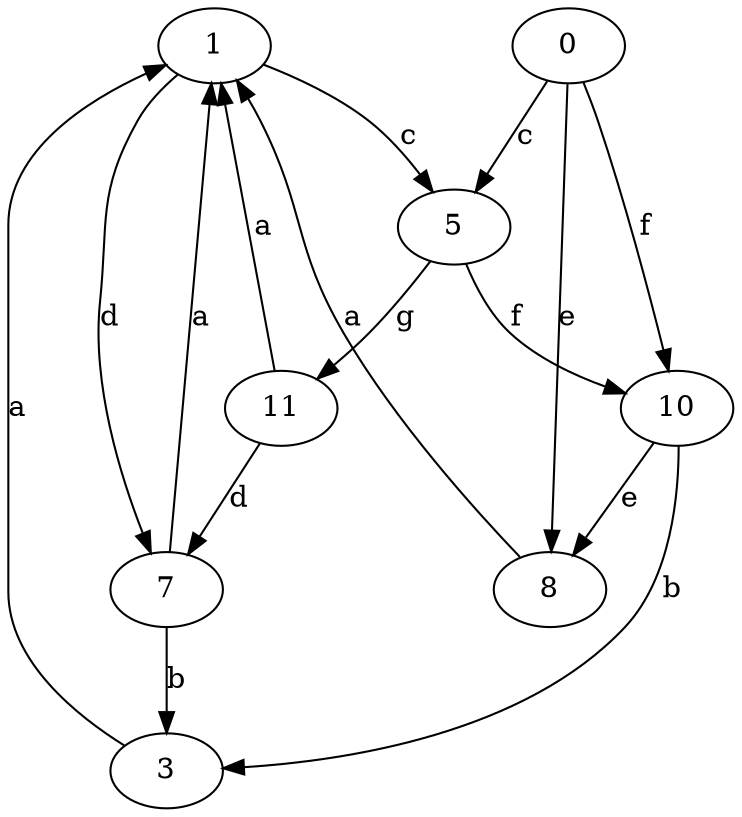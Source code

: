 strict digraph  {
1;
3;
5;
7;
0;
8;
10;
11;
1 -> 5  [label=c];
1 -> 7  [label=d];
3 -> 1  [label=a];
5 -> 10  [label=f];
5 -> 11  [label=g];
7 -> 1  [label=a];
7 -> 3  [label=b];
0 -> 5  [label=c];
0 -> 8  [label=e];
0 -> 10  [label=f];
8 -> 1  [label=a];
10 -> 3  [label=b];
10 -> 8  [label=e];
11 -> 1  [label=a];
11 -> 7  [label=d];
}
